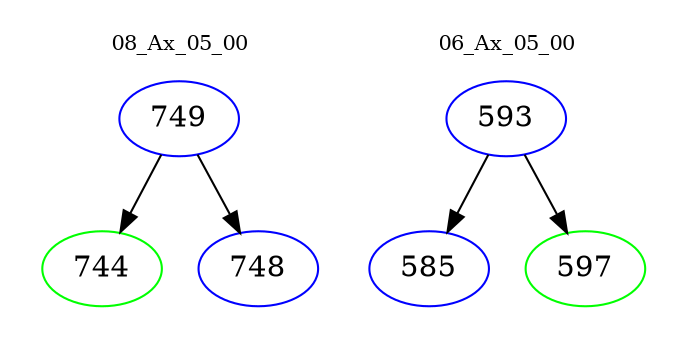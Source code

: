 digraph{
subgraph cluster_0 {
color = white
label = "08_Ax_05_00";
fontsize=10;
T0_749 [label="749", color="blue"]
T0_749 -> T0_744 [color="black"]
T0_744 [label="744", color="green"]
T0_749 -> T0_748 [color="black"]
T0_748 [label="748", color="blue"]
}
subgraph cluster_1 {
color = white
label = "06_Ax_05_00";
fontsize=10;
T1_593 [label="593", color="blue"]
T1_593 -> T1_585 [color="black"]
T1_585 [label="585", color="blue"]
T1_593 -> T1_597 [color="black"]
T1_597 [label="597", color="green"]
}
}
